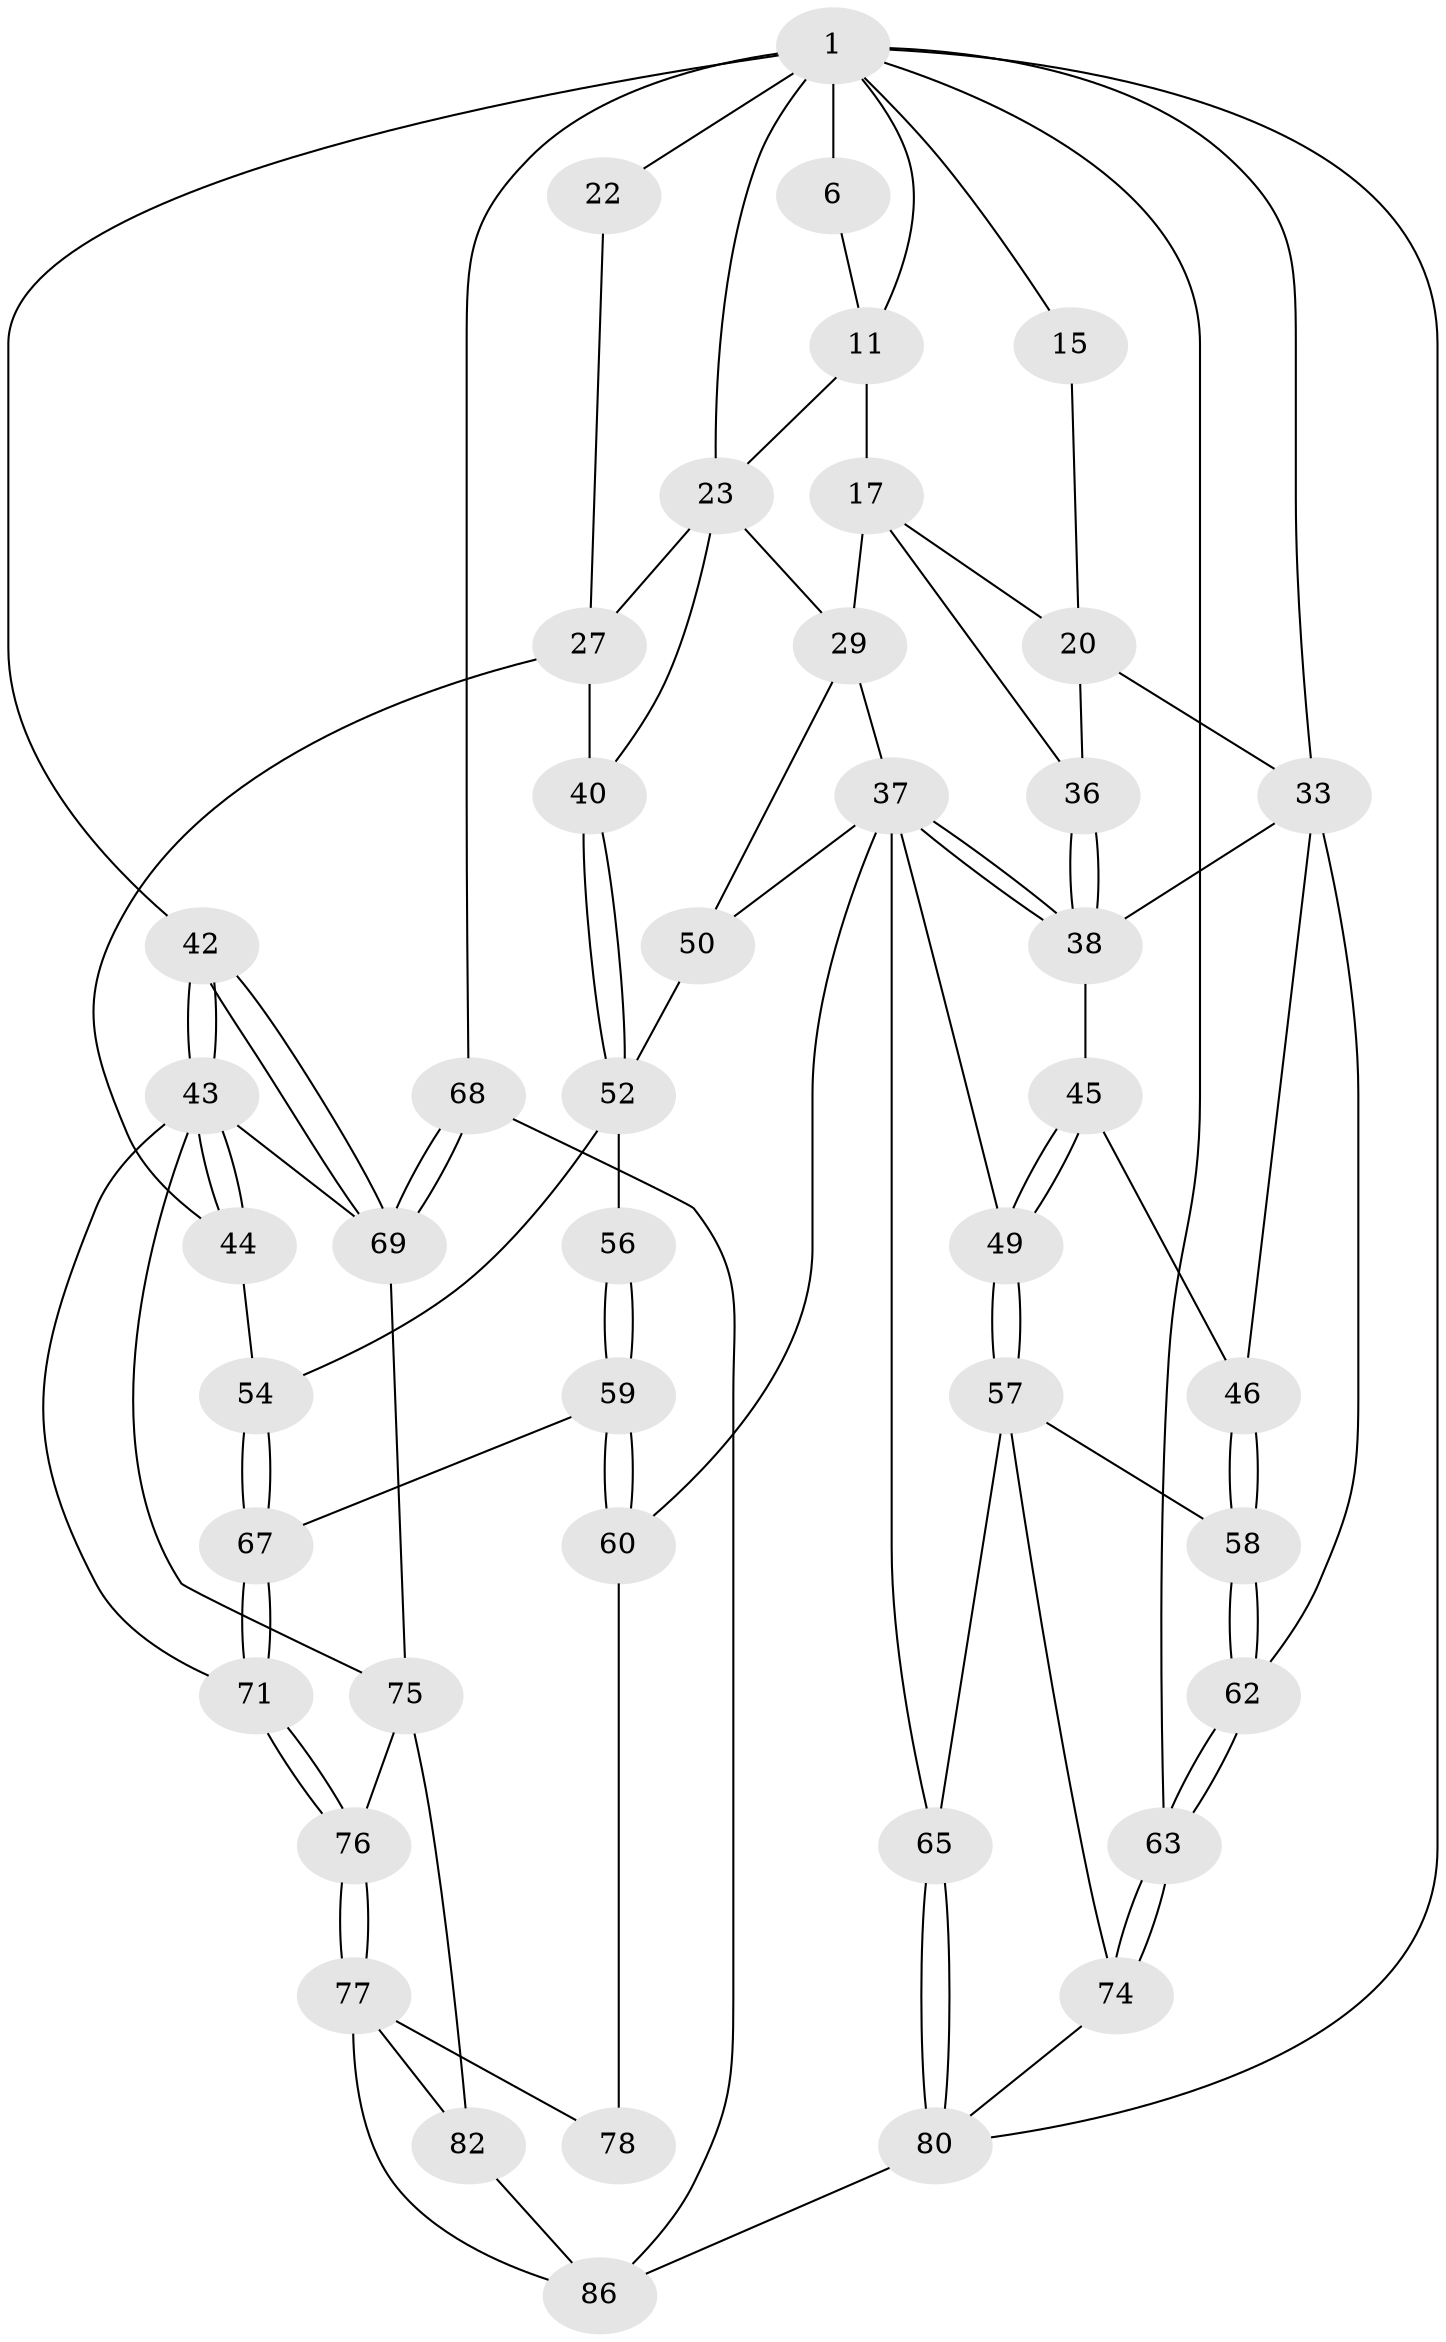 // original degree distribution, {3: 0.022727272727272728, 5: 0.5454545454545454, 6: 0.20454545454545456, 4: 0.22727272727272727}
// Generated by graph-tools (version 1.1) at 2025/16/03/09/25 04:16:57]
// undirected, 44 vertices, 98 edges
graph export_dot {
graph [start="1"]
  node [color=gray90,style=filled];
  1 [pos="+0.8197690724464518+0",super="+7+2"];
  6 [pos="+0.4401847397518111+0",super="+9"];
  11 [pos="+0.4644259352305567+0.17666877092744376",super="+12+24"];
  15 [pos="+0.07835408762435164+0.1703925149312487",super="+16"];
  17 [pos="+0.35048380884333546+0.15875141722580027",super="+18+26"];
  20 [pos="+0.1797769241532619+0.27323891128346073",super="+25"];
  22 [pos="+1+0.13072101660145774"];
  23 [pos="+0.6684776900161031+0.18723557700589283",super="+28"];
  27 [pos="+0.9456964180046002+0.2624544592625124",super="+39"];
  29 [pos="+0.5004436204234357+0.4237356203219268",super="+30"];
  33 [pos="+0+0.39638513112838714",super="+34+47"];
  36 [pos="+0.21070700999726877+0.3682216032415851"];
  37 [pos="+0.3165169977431272+0.43620616386748773",super="+48"];
  38 [pos="+0.2420073605182757+0.4236576719905353",super="+41"];
  40 [pos="+0.7874310426571405+0.447287046494063"];
  42 [pos="+1+0.6264061488183243"];
  43 [pos="+1+0.6307872280562647",super="+70"];
  44 [pos="+1+0.6264621521980058"];
  45 [pos="+0.15421281932242928+0.5033571082835379"];
  46 [pos="+0.07448327762103751+0.559130490620752"];
  49 [pos="+0.23043243633223273+0.6209186635015783"];
  50 [pos="+0.5060208285288456+0.4836953172558566"];
  52 [pos="+0.76648728122143+0.45953309933247516",super="+53+55"];
  54 [pos="+0.8183446609232534+0.7144898548910481"];
  56 [pos="+0.6731986749991097+0.6760995387701869"];
  57 [pos="+0.15669493502493279+0.7453391368936012",super="+66"];
  58 [pos="+0.10875459822865571+0.725675572441453"];
  59 [pos="+0.5701048810979916+0.7913831229163316"];
  60 [pos="+0.5300380302506404+0.8197204164877524"];
  62 [pos="+0+0.8117522905484182"];
  63 [pos="+0+0.9154167114086317"];
  65 [pos="+0.4001397898175453+0.8425730031691689"];
  67 [pos="+0.7920257251045514+0.8096173762588352"];
  68 [pos="+1+1"];
  69 [pos="+1+1",super="+72"];
  71 [pos="+0.794821887999799+0.8468434648348546"];
  74 [pos="+0.11911189007597636+0.9036665813989937"];
  75 [pos="+0.8504660003438318+0.9156347104788792",super="+79"];
  76 [pos="+0.7853161518824502+0.8857248135168865"];
  77 [pos="+0.7554547490932069+0.9174562437316629",super="+83"];
  78 [pos="+0.5791612032156623+0.8670334782559029"];
  80 [pos="+0.36821608679818885+0.959873515635122",super="+81"];
  82 [pos="+0.7548558044097127+1"];
  86 [pos="+0.6742099921302415+1",super="+88"];
  1 -- 23;
  1 -- 22 [weight=2];
  1 -- 6 [weight=3];
  1 -- 33;
  1 -- 68 [weight=2];
  1 -- 42;
  1 -- 11;
  1 -- 15 [weight=2];
  1 -- 80;
  1 -- 63;
  6 -- 11;
  11 -- 17 [weight=2];
  11 -- 23;
  15 -- 20 [weight=2];
  17 -- 20;
  17 -- 36;
  17 -- 29 [weight=2];
  20 -- 33;
  20 -- 36;
  22 -- 27;
  23 -- 40;
  23 -- 27;
  23 -- 29;
  27 -- 40;
  27 -- 44;
  29 -- 50;
  29 -- 37;
  33 -- 62;
  33 -- 46;
  33 -- 38;
  36 -- 38;
  36 -- 38;
  37 -- 38;
  37 -- 38;
  37 -- 65;
  37 -- 49;
  37 -- 50;
  37 -- 60;
  38 -- 45;
  40 -- 52;
  40 -- 52;
  42 -- 43;
  42 -- 43;
  42 -- 69;
  42 -- 69;
  43 -- 44;
  43 -- 44;
  43 -- 75;
  43 -- 69;
  43 -- 71;
  44 -- 54;
  45 -- 46;
  45 -- 49;
  45 -- 49;
  46 -- 58;
  46 -- 58;
  49 -- 57;
  49 -- 57;
  50 -- 52;
  52 -- 56 [weight=2];
  52 -- 54;
  54 -- 67;
  54 -- 67;
  56 -- 59;
  56 -- 59;
  57 -- 58;
  57 -- 65;
  57 -- 74;
  58 -- 62;
  58 -- 62;
  59 -- 60;
  59 -- 60;
  59 -- 67;
  60 -- 78;
  62 -- 63;
  62 -- 63;
  63 -- 74;
  63 -- 74;
  65 -- 80;
  65 -- 80;
  67 -- 71;
  67 -- 71;
  68 -- 69;
  68 -- 69;
  68 -- 86;
  69 -- 75;
  71 -- 76;
  71 -- 76;
  74 -- 80;
  75 -- 76;
  75 -- 82;
  76 -- 77;
  76 -- 77;
  77 -- 78 [weight=2];
  77 -- 86;
  77 -- 82;
  80 -- 86;
  82 -- 86;
}
